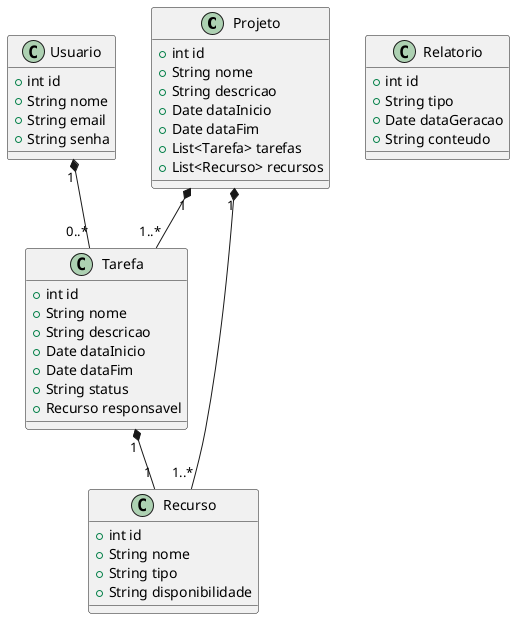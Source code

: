 ```plaintext
@startuml
class Projeto {
  +int id
  +String nome
  +String descricao
  +Date dataInicio
  +Date dataFim
  +List<Tarefa> tarefas
  +List<Recurso> recursos
}

class Tarefa {
  +int id
  +String nome
  +String descricao
  +Date dataInicio
  +Date dataFim
  +String status
  +Recurso responsavel
}

class Recurso {
  +int id
  +String nome
  +String tipo
  +String disponibilidade
}

class Usuario {
  +int id
  +String nome
  +String email
  +String senha
}

class Relatorio {
  +int id
  +String tipo
  +Date dataGeracao
  +String conteudo
}

Projeto "1" *-- "1..*" Tarefa
Projeto "1" *-- "1..*" Recurso
Tarefa "1" *-- "1" Recurso
Usuario "1" *-- "0..*" Tarefa
@enduml
```